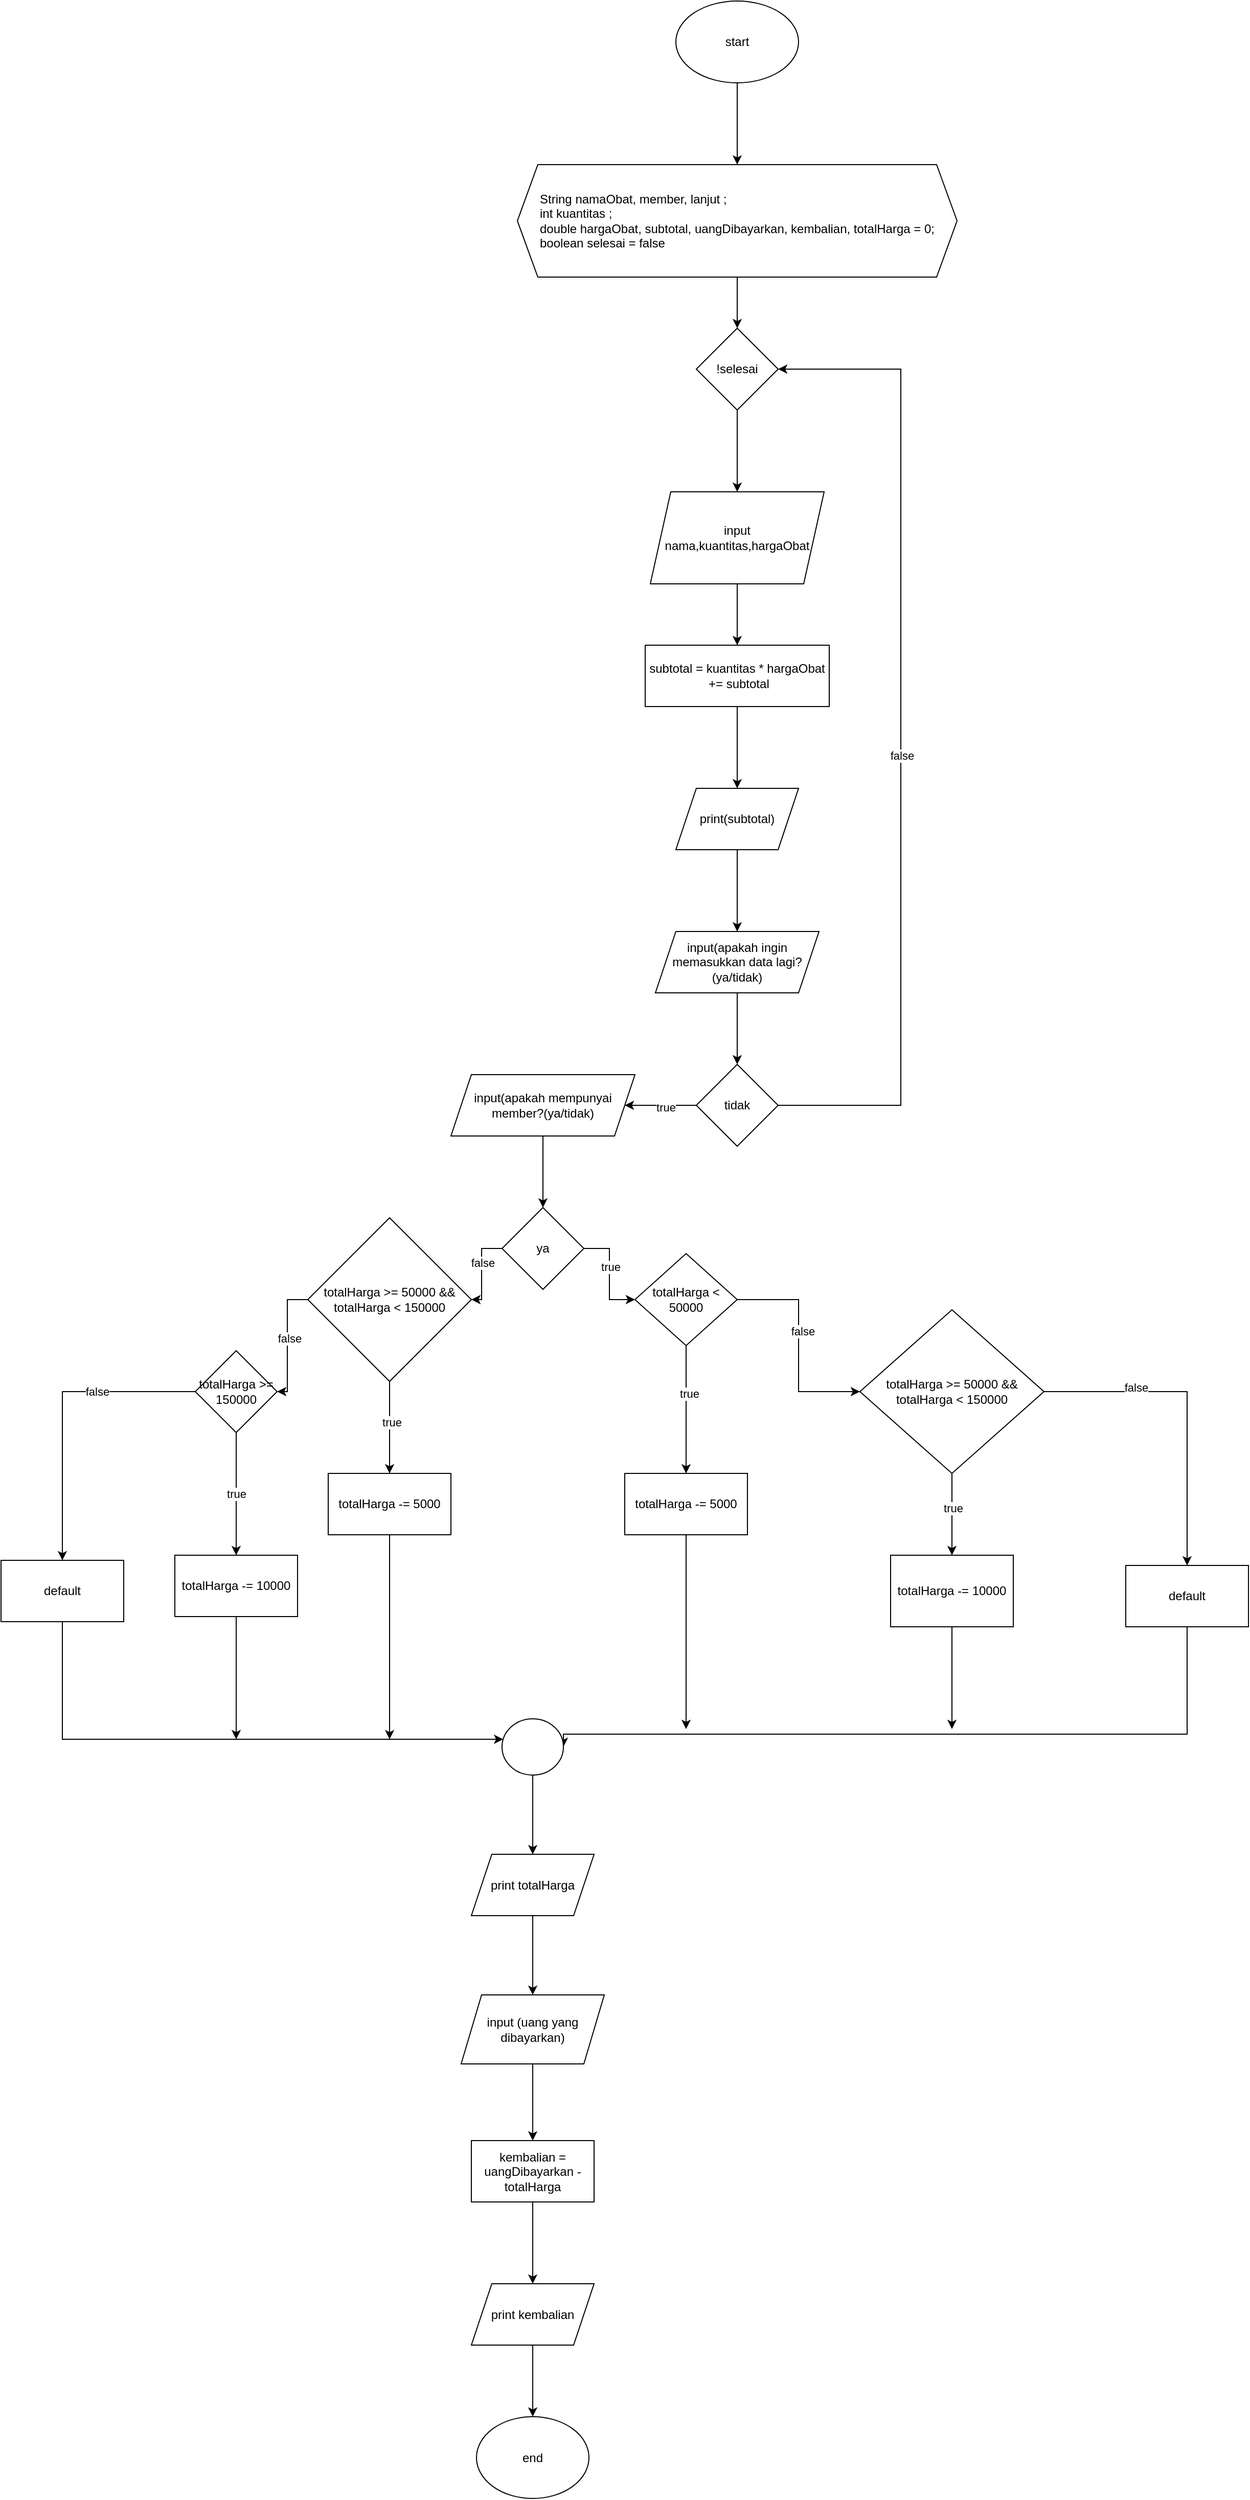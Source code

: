 <mxfile version="22.0.8" type="device">
  <diagram name="Page-1" id="4wsVqw2DCvwK5wkOLlbW">
    <mxGraphModel dx="2533" dy="924" grid="1" gridSize="10" guides="1" tooltips="1" connect="1" arrows="1" fold="1" page="1" pageScale="1" pageWidth="827" pageHeight="1169" math="0" shadow="0">
      <root>
        <mxCell id="0" />
        <mxCell id="1" parent="0" />
        <mxCell id="X6D9iNevbog___nyGTyk-3" value="" style="edgeStyle=orthogonalEdgeStyle;rounded=0;orthogonalLoop=1;jettySize=auto;html=1;" parent="1" source="X6D9iNevbog___nyGTyk-1" target="X6D9iNevbog___nyGTyk-2" edge="1">
          <mxGeometry relative="1" as="geometry" />
        </mxCell>
        <mxCell id="X6D9iNevbog___nyGTyk-1" value="start" style="ellipse;whiteSpace=wrap;html=1;" parent="1" vertex="1">
          <mxGeometry x="150" y="40" width="120" height="80" as="geometry" />
        </mxCell>
        <mxCell id="X6D9iNevbog___nyGTyk-5" value="" style="edgeStyle=orthogonalEdgeStyle;rounded=0;orthogonalLoop=1;jettySize=auto;html=1;" parent="1" source="X6D9iNevbog___nyGTyk-2" target="X6D9iNevbog___nyGTyk-4" edge="1">
          <mxGeometry relative="1" as="geometry" />
        </mxCell>
        <mxCell id="X6D9iNevbog___nyGTyk-2" value="&lt;p style=&quot;text-align: start; margin-top: 0px; margin-bottom: 0px; line-height: 14.4px;&quot;&gt;String&amp;nbsp;&lt;span style=&quot;line-height: 14.4px;&quot;&gt;namaObat&lt;/span&gt;&lt;span style=&quot;line-height: 14.4px;&quot;&gt;, member,&amp;nbsp;&lt;/span&gt;&lt;span style=&quot;line-height: 14.4px;&quot;&gt;lanjut&lt;/span&gt;&lt;span style=&quot;line-height: 14.4px;&quot;&gt;&amp;nbsp;;&lt;/span&gt;&lt;/p&gt;&lt;p style=&quot;text-align: start; margin-top: 0px; margin-bottom: 0px; line-height: 14.4px;&quot;&gt;&lt;span style=&quot;line-height: 14.4px;&quot;&gt;int&lt;/span&gt;&lt;span style=&quot;line-height: 14.4px;&quot;&gt;&amp;nbsp;&lt;/span&gt;&lt;span style=&quot;line-height: 14.4px;&quot;&gt;kuantitas&lt;/span&gt;&lt;span style=&quot;line-height: 14.4px;&quot;&gt;&amp;nbsp;;&lt;/span&gt;&lt;/p&gt;&lt;p style=&quot;text-align: start; margin-top: 0px; margin-bottom: 0px; line-height: 14.4px;&quot;&gt;&lt;span style=&quot;line-height: 14.4px;&quot;&gt;double&amp;nbsp;&lt;/span&gt;&lt;span style=&quot;line-height: 14.4px;&quot;&gt;hargaObat&lt;/span&gt;&lt;span style=&quot;line-height: 14.4px;&quot;&gt;, subtotal,&amp;nbsp;&lt;/span&gt;&lt;span style=&quot;line-height: 14.4px;&quot;&gt;uangDibayarkan&lt;/span&gt;&lt;span style=&quot;line-height: 14.4px;&quot;&gt;,&amp;nbsp;&lt;/span&gt;&lt;span style=&quot;line-height: 14.4px;&quot;&gt;kembalian&lt;/span&gt;&lt;span style=&quot;line-height: 14.4px;&quot;&gt;,&amp;nbsp;&lt;/span&gt;&lt;span style=&quot;line-height: 14.4px;&quot;&gt;totalHarga&lt;/span&gt;&lt;span style=&quot;line-height: 14.4px;&quot;&gt;&amp;nbsp;= 0;&lt;/span&gt;&lt;/p&gt;&lt;p style=&quot;text-align: start; margin-top: 0px; margin-bottom: 0px; line-height: 14.4px;&quot;&gt;&lt;span style=&quot;line-height: 14.4px;&quot;&gt;boolean&lt;/span&gt;&lt;span style=&quot;line-height: 14.4px;&quot;&gt;&amp;nbsp;&lt;/span&gt;&lt;span style=&quot;line-height: 14.4px;&quot;&gt;selesai&lt;/span&gt;&lt;span style=&quot;line-height: 14.4px;&quot;&gt;&amp;nbsp;= false&lt;/span&gt;&lt;/p&gt;" style="shape=hexagon;perimeter=hexagonPerimeter2;whiteSpace=wrap;html=1;fixedSize=1;" parent="1" vertex="1">
          <mxGeometry x="-5" y="200" width="430" height="110" as="geometry" />
        </mxCell>
        <mxCell id="X6D9iNevbog___nyGTyk-7" value="" style="edgeStyle=orthogonalEdgeStyle;rounded=0;orthogonalLoop=1;jettySize=auto;html=1;" parent="1" source="X6D9iNevbog___nyGTyk-4" target="X6D9iNevbog___nyGTyk-6" edge="1">
          <mxGeometry relative="1" as="geometry" />
        </mxCell>
        <mxCell id="X6D9iNevbog___nyGTyk-4" value="!selesai" style="rhombus;whiteSpace=wrap;html=1;" parent="1" vertex="1">
          <mxGeometry x="170" y="360" width="80" height="80" as="geometry" />
        </mxCell>
        <mxCell id="X6D9iNevbog___nyGTyk-9" value="" style="edgeStyle=orthogonalEdgeStyle;rounded=0;orthogonalLoop=1;jettySize=auto;html=1;" parent="1" source="X6D9iNevbog___nyGTyk-6" target="X6D9iNevbog___nyGTyk-8" edge="1">
          <mxGeometry relative="1" as="geometry" />
        </mxCell>
        <mxCell id="X6D9iNevbog___nyGTyk-6" value="input nama,kuantitas,hargaObat" style="shape=parallelogram;perimeter=parallelogramPerimeter;whiteSpace=wrap;html=1;fixedSize=1;" parent="1" vertex="1">
          <mxGeometry x="125" y="520" width="170" height="90" as="geometry" />
        </mxCell>
        <mxCell id="X6D9iNevbog___nyGTyk-11" value="" style="edgeStyle=orthogonalEdgeStyle;rounded=0;orthogonalLoop=1;jettySize=auto;html=1;" parent="1" source="X6D9iNevbog___nyGTyk-8" target="X6D9iNevbog___nyGTyk-10" edge="1">
          <mxGeometry relative="1" as="geometry" />
        </mxCell>
        <mxCell id="X6D9iNevbog___nyGTyk-8" value="subtotal = kuantitas * hargaObat&lt;br&gt;&amp;nbsp;+= subtotal" style="whiteSpace=wrap;html=1;" parent="1" vertex="1">
          <mxGeometry x="120" y="670" width="180" height="60" as="geometry" />
        </mxCell>
        <mxCell id="X6D9iNevbog___nyGTyk-13" value="" style="edgeStyle=orthogonalEdgeStyle;rounded=0;orthogonalLoop=1;jettySize=auto;html=1;" parent="1" source="X6D9iNevbog___nyGTyk-10" target="X6D9iNevbog___nyGTyk-12" edge="1">
          <mxGeometry relative="1" as="geometry" />
        </mxCell>
        <mxCell id="X6D9iNevbog___nyGTyk-10" value="print(subtotal)" style="shape=parallelogram;perimeter=parallelogramPerimeter;whiteSpace=wrap;html=1;fixedSize=1;" parent="1" vertex="1">
          <mxGeometry x="150" y="810" width="120" height="60" as="geometry" />
        </mxCell>
        <mxCell id="X6D9iNevbog___nyGTyk-15" value="" style="edgeStyle=orthogonalEdgeStyle;rounded=0;orthogonalLoop=1;jettySize=auto;html=1;" parent="1" source="X6D9iNevbog___nyGTyk-12" target="X6D9iNevbog___nyGTyk-14" edge="1">
          <mxGeometry relative="1" as="geometry" />
        </mxCell>
        <mxCell id="X6D9iNevbog___nyGTyk-12" value="input(apakah ingin memasukkan data lagi?(ya/tidak)" style="shape=parallelogram;perimeter=parallelogramPerimeter;whiteSpace=wrap;html=1;fixedSize=1;" parent="1" vertex="1">
          <mxGeometry x="130" y="950" width="160" height="60" as="geometry" />
        </mxCell>
        <mxCell id="X6D9iNevbog___nyGTyk-17" value="" style="edgeStyle=orthogonalEdgeStyle;rounded=0;orthogonalLoop=1;jettySize=auto;html=1;" parent="1" source="X6D9iNevbog___nyGTyk-14" target="X6D9iNevbog___nyGTyk-16" edge="1">
          <mxGeometry relative="1" as="geometry" />
        </mxCell>
        <mxCell id="X6D9iNevbog___nyGTyk-66" value="true" style="edgeLabel;html=1;align=center;verticalAlign=middle;resizable=0;points=[];" parent="X6D9iNevbog___nyGTyk-17" vertex="1" connectable="0">
          <mxGeometry x="-0.146" y="2" relative="1" as="geometry">
            <mxPoint as="offset" />
          </mxGeometry>
        </mxCell>
        <mxCell id="X6D9iNevbog___nyGTyk-40" style="edgeStyle=orthogonalEdgeStyle;rounded=0;orthogonalLoop=1;jettySize=auto;html=1;entryX=1;entryY=0.5;entryDx=0;entryDy=0;" parent="1" source="X6D9iNevbog___nyGTyk-14" target="X6D9iNevbog___nyGTyk-4" edge="1">
          <mxGeometry relative="1" as="geometry">
            <Array as="points">
              <mxPoint x="370" y="1120" />
              <mxPoint x="370" y="400" />
            </Array>
          </mxGeometry>
        </mxCell>
        <mxCell id="X6D9iNevbog___nyGTyk-67" value="false" style="edgeLabel;html=1;align=center;verticalAlign=middle;resizable=0;points=[];" parent="X6D9iNevbog___nyGTyk-40" vertex="1" connectable="0">
          <mxGeometry x="-0.038" y="-1" relative="1" as="geometry">
            <mxPoint as="offset" />
          </mxGeometry>
        </mxCell>
        <mxCell id="X6D9iNevbog___nyGTyk-14" value="tidak" style="rhombus;whiteSpace=wrap;html=1;" parent="1" vertex="1">
          <mxGeometry x="170" y="1080" width="80" height="80" as="geometry" />
        </mxCell>
        <mxCell id="X6D9iNevbog___nyGTyk-19" value="" style="edgeStyle=orthogonalEdgeStyle;rounded=0;orthogonalLoop=1;jettySize=auto;html=1;" parent="1" source="X6D9iNevbog___nyGTyk-16" target="X6D9iNevbog___nyGTyk-18" edge="1">
          <mxGeometry relative="1" as="geometry" />
        </mxCell>
        <mxCell id="X6D9iNevbog___nyGTyk-16" value="input(apakah mempunyai member?(ya/tidak)" style="shape=parallelogram;perimeter=parallelogramPerimeter;whiteSpace=wrap;html=1;fixedSize=1;" parent="1" vertex="1">
          <mxGeometry x="-70" y="1090" width="180" height="60" as="geometry" />
        </mxCell>
        <mxCell id="X6D9iNevbog___nyGTyk-21" value="" style="edgeStyle=orthogonalEdgeStyle;rounded=0;orthogonalLoop=1;jettySize=auto;html=1;" parent="1" source="X6D9iNevbog___nyGTyk-18" target="X6D9iNevbog___nyGTyk-20" edge="1">
          <mxGeometry relative="1" as="geometry" />
        </mxCell>
        <mxCell id="X6D9iNevbog___nyGTyk-68" value="false" style="edgeLabel;html=1;align=center;verticalAlign=middle;resizable=0;points=[];" parent="X6D9iNevbog___nyGTyk-21" vertex="1" connectable="0">
          <mxGeometry x="-0.162" y="1" relative="1" as="geometry">
            <mxPoint as="offset" />
          </mxGeometry>
        </mxCell>
        <mxCell id="X6D9iNevbog___nyGTyk-23" value="" style="edgeStyle=orthogonalEdgeStyle;rounded=0;orthogonalLoop=1;jettySize=auto;html=1;" parent="1" source="X6D9iNevbog___nyGTyk-18" target="X6D9iNevbog___nyGTyk-22" edge="1">
          <mxGeometry relative="1" as="geometry" />
        </mxCell>
        <mxCell id="X6D9iNevbog___nyGTyk-69" value="true" style="edgeLabel;html=1;align=center;verticalAlign=middle;resizable=0;points=[];" parent="X6D9iNevbog___nyGTyk-23" vertex="1" connectable="0">
          <mxGeometry x="-0.152" y="1" relative="1" as="geometry">
            <mxPoint as="offset" />
          </mxGeometry>
        </mxCell>
        <mxCell id="X6D9iNevbog___nyGTyk-18" value="ya" style="rhombus;whiteSpace=wrap;html=1;" parent="1" vertex="1">
          <mxGeometry x="-20" y="1220" width="80" height="80" as="geometry" />
        </mxCell>
        <mxCell id="X6D9iNevbog___nyGTyk-25" value="" style="edgeStyle=orthogonalEdgeStyle;rounded=0;orthogonalLoop=1;jettySize=auto;html=1;" parent="1" source="X6D9iNevbog___nyGTyk-20" target="X6D9iNevbog___nyGTyk-24" edge="1">
          <mxGeometry relative="1" as="geometry" />
        </mxCell>
        <mxCell id="X6D9iNevbog___nyGTyk-74" value="false" style="edgeLabel;html=1;align=center;verticalAlign=middle;resizable=0;points=[];" parent="X6D9iNevbog___nyGTyk-25" vertex="1" connectable="0">
          <mxGeometry x="-0.036" y="2" relative="1" as="geometry">
            <mxPoint as="offset" />
          </mxGeometry>
        </mxCell>
        <mxCell id="X6D9iNevbog___nyGTyk-27" value="" style="edgeStyle=orthogonalEdgeStyle;rounded=0;orthogonalLoop=1;jettySize=auto;html=1;" parent="1" source="X6D9iNevbog___nyGTyk-20" target="X6D9iNevbog___nyGTyk-26" edge="1">
          <mxGeometry relative="1" as="geometry" />
        </mxCell>
        <mxCell id="X6D9iNevbog___nyGTyk-76" value="true" style="edgeLabel;html=1;align=center;verticalAlign=middle;resizable=0;points=[];" parent="X6D9iNevbog___nyGTyk-27" vertex="1" connectable="0">
          <mxGeometry x="-0.117" y="2" relative="1" as="geometry">
            <mxPoint as="offset" />
          </mxGeometry>
        </mxCell>
        <mxCell id="X6D9iNevbog___nyGTyk-20" value="totalHarga &amp;gt;= 50000 &amp;amp;&amp;amp; totalHarga &amp;lt; 150000" style="rhombus;whiteSpace=wrap;html=1;" parent="1" vertex="1">
          <mxGeometry x="-210" y="1230" width="160" height="160" as="geometry" />
        </mxCell>
        <mxCell id="X6D9iNevbog___nyGTyk-33" value="" style="edgeStyle=orthogonalEdgeStyle;rounded=0;orthogonalLoop=1;jettySize=auto;html=1;" parent="1" source="X6D9iNevbog___nyGTyk-22" target="X6D9iNevbog___nyGTyk-32" edge="1">
          <mxGeometry relative="1" as="geometry" />
        </mxCell>
        <mxCell id="X6D9iNevbog___nyGTyk-70" value="true" style="edgeLabel;html=1;align=center;verticalAlign=middle;resizable=0;points=[];" parent="X6D9iNevbog___nyGTyk-33" vertex="1" connectable="0">
          <mxGeometry x="-0.246" y="3" relative="1" as="geometry">
            <mxPoint as="offset" />
          </mxGeometry>
        </mxCell>
        <mxCell id="X6D9iNevbog___nyGTyk-35" value="" style="edgeStyle=orthogonalEdgeStyle;rounded=0;orthogonalLoop=1;jettySize=auto;html=1;" parent="1" source="X6D9iNevbog___nyGTyk-22" target="X6D9iNevbog___nyGTyk-34" edge="1">
          <mxGeometry relative="1" as="geometry" />
        </mxCell>
        <mxCell id="X6D9iNevbog___nyGTyk-71" value="false" style="edgeLabel;html=1;align=center;verticalAlign=middle;resizable=0;points=[];" parent="X6D9iNevbog___nyGTyk-35" vertex="1" connectable="0">
          <mxGeometry x="-0.132" y="4" relative="1" as="geometry">
            <mxPoint as="offset" />
          </mxGeometry>
        </mxCell>
        <mxCell id="X6D9iNevbog___nyGTyk-22" value="totalHarga &amp;lt; 50000" style="rhombus;whiteSpace=wrap;html=1;" parent="1" vertex="1">
          <mxGeometry x="110" y="1265" width="100" height="90" as="geometry" />
        </mxCell>
        <mxCell id="X6D9iNevbog___nyGTyk-29" value="true" style="edgeStyle=orthogonalEdgeStyle;rounded=0;orthogonalLoop=1;jettySize=auto;html=1;" parent="1" source="X6D9iNevbog___nyGTyk-24" target="X6D9iNevbog___nyGTyk-28" edge="1">
          <mxGeometry relative="1" as="geometry" />
        </mxCell>
        <mxCell id="X6D9iNevbog___nyGTyk-31" value="" style="edgeStyle=orthogonalEdgeStyle;rounded=0;orthogonalLoop=1;jettySize=auto;html=1;" parent="1" source="X6D9iNevbog___nyGTyk-24" target="X6D9iNevbog___nyGTyk-30" edge="1">
          <mxGeometry relative="1" as="geometry" />
        </mxCell>
        <mxCell id="X6D9iNevbog___nyGTyk-75" value="false" style="edgeLabel;html=1;align=center;verticalAlign=middle;resizable=0;points=[];" parent="X6D9iNevbog___nyGTyk-31" vertex="1" connectable="0">
          <mxGeometry x="-0.348" relative="1" as="geometry">
            <mxPoint as="offset" />
          </mxGeometry>
        </mxCell>
        <mxCell id="X6D9iNevbog___nyGTyk-24" value="totalHarga &amp;gt;= 150000" style="rhombus;whiteSpace=wrap;html=1;" parent="1" vertex="1">
          <mxGeometry x="-320" y="1360" width="80" height="80" as="geometry" />
        </mxCell>
        <mxCell id="X6D9iNevbog___nyGTyk-48" style="edgeStyle=orthogonalEdgeStyle;rounded=0;orthogonalLoop=1;jettySize=auto;html=1;" parent="1" source="X6D9iNevbog___nyGTyk-26" edge="1">
          <mxGeometry relative="1" as="geometry">
            <mxPoint x="-130" y="1740" as="targetPoint" />
          </mxGeometry>
        </mxCell>
        <mxCell id="X6D9iNevbog___nyGTyk-26" value="totalHarga -= 5000" style="whiteSpace=wrap;html=1;" parent="1" vertex="1">
          <mxGeometry x="-190" y="1480" width="120" height="60" as="geometry" />
        </mxCell>
        <mxCell id="X6D9iNevbog___nyGTyk-47" style="edgeStyle=orthogonalEdgeStyle;rounded=0;orthogonalLoop=1;jettySize=auto;html=1;" parent="1" source="X6D9iNevbog___nyGTyk-28" edge="1">
          <mxGeometry relative="1" as="geometry">
            <mxPoint x="-280" y="1740" as="targetPoint" />
          </mxGeometry>
        </mxCell>
        <mxCell id="X6D9iNevbog___nyGTyk-28" value="totalHarga -= 10000" style="whiteSpace=wrap;html=1;" parent="1" vertex="1">
          <mxGeometry x="-340" y="1560" width="120" height="60" as="geometry" />
        </mxCell>
        <mxCell id="X6D9iNevbog___nyGTyk-46" value="" style="edgeStyle=orthogonalEdgeStyle;rounded=0;orthogonalLoop=1;jettySize=auto;html=1;" parent="1" source="X6D9iNevbog___nyGTyk-30" target="X6D9iNevbog___nyGTyk-45" edge="1">
          <mxGeometry relative="1" as="geometry">
            <Array as="points">
              <mxPoint x="-450" y="1740" />
            </Array>
          </mxGeometry>
        </mxCell>
        <mxCell id="X6D9iNevbog___nyGTyk-30" value="default" style="whiteSpace=wrap;html=1;" parent="1" vertex="1">
          <mxGeometry x="-510" y="1565" width="120" height="60" as="geometry" />
        </mxCell>
        <mxCell id="X6D9iNevbog___nyGTyk-54" style="edgeStyle=orthogonalEdgeStyle;rounded=0;orthogonalLoop=1;jettySize=auto;html=1;" parent="1" source="X6D9iNevbog___nyGTyk-32" edge="1">
          <mxGeometry relative="1" as="geometry">
            <mxPoint x="160" y="1730" as="targetPoint" />
          </mxGeometry>
        </mxCell>
        <mxCell id="X6D9iNevbog___nyGTyk-32" value="totalHarga -= 5000" style="whiteSpace=wrap;html=1;" parent="1" vertex="1">
          <mxGeometry x="100" y="1480" width="120" height="60" as="geometry" />
        </mxCell>
        <mxCell id="X6D9iNevbog___nyGTyk-37" value="" style="edgeStyle=orthogonalEdgeStyle;rounded=0;orthogonalLoop=1;jettySize=auto;html=1;" parent="1" source="X6D9iNevbog___nyGTyk-34" target="X6D9iNevbog___nyGTyk-36" edge="1">
          <mxGeometry relative="1" as="geometry" />
        </mxCell>
        <mxCell id="X6D9iNevbog___nyGTyk-72" value="true" style="edgeLabel;html=1;align=center;verticalAlign=middle;resizable=0;points=[];" parent="X6D9iNevbog___nyGTyk-37" vertex="1" connectable="0">
          <mxGeometry x="-0.162" y="1" relative="1" as="geometry">
            <mxPoint as="offset" />
          </mxGeometry>
        </mxCell>
        <mxCell id="X6D9iNevbog___nyGTyk-39" value="" style="edgeStyle=orthogonalEdgeStyle;rounded=0;orthogonalLoop=1;jettySize=auto;html=1;" parent="1" source="X6D9iNevbog___nyGTyk-34" target="X6D9iNevbog___nyGTyk-38" edge="1">
          <mxGeometry relative="1" as="geometry" />
        </mxCell>
        <mxCell id="X6D9iNevbog___nyGTyk-73" value="false" style="edgeLabel;html=1;align=center;verticalAlign=middle;resizable=0;points=[];" parent="X6D9iNevbog___nyGTyk-39" vertex="1" connectable="0">
          <mxGeometry x="-0.419" y="4" relative="1" as="geometry">
            <mxPoint as="offset" />
          </mxGeometry>
        </mxCell>
        <mxCell id="X6D9iNevbog___nyGTyk-34" value="totalHarga &amp;gt;= 50000 &amp;amp;&amp;amp; totalHarga &amp;lt; 150000" style="rhombus;whiteSpace=wrap;html=1;" parent="1" vertex="1">
          <mxGeometry x="330" y="1320" width="180" height="160" as="geometry" />
        </mxCell>
        <mxCell id="X6D9iNevbog___nyGTyk-53" style="edgeStyle=orthogonalEdgeStyle;rounded=0;orthogonalLoop=1;jettySize=auto;html=1;" parent="1" source="X6D9iNevbog___nyGTyk-36" edge="1">
          <mxGeometry relative="1" as="geometry">
            <mxPoint x="420" y="1730" as="targetPoint" />
          </mxGeometry>
        </mxCell>
        <mxCell id="X6D9iNevbog___nyGTyk-36" value="totalHarga -= 10000" style="whiteSpace=wrap;html=1;" parent="1" vertex="1">
          <mxGeometry x="360" y="1560" width="120" height="70" as="geometry" />
        </mxCell>
        <mxCell id="X6D9iNevbog___nyGTyk-49" style="edgeStyle=orthogonalEdgeStyle;rounded=0;orthogonalLoop=1;jettySize=auto;html=1;entryX=1;entryY=0.5;entryDx=0;entryDy=0;" parent="1" source="X6D9iNevbog___nyGTyk-38" target="X6D9iNevbog___nyGTyk-45" edge="1">
          <mxGeometry relative="1" as="geometry">
            <Array as="points">
              <mxPoint x="650" y="1735" />
            </Array>
          </mxGeometry>
        </mxCell>
        <mxCell id="X6D9iNevbog___nyGTyk-38" value="default" style="whiteSpace=wrap;html=1;" parent="1" vertex="1">
          <mxGeometry x="590" y="1570" width="120" height="60" as="geometry" />
        </mxCell>
        <mxCell id="X6D9iNevbog___nyGTyk-56" value="" style="edgeStyle=orthogonalEdgeStyle;rounded=0;orthogonalLoop=1;jettySize=auto;html=1;" parent="1" source="X6D9iNevbog___nyGTyk-45" target="X6D9iNevbog___nyGTyk-55" edge="1">
          <mxGeometry relative="1" as="geometry" />
        </mxCell>
        <mxCell id="X6D9iNevbog___nyGTyk-45" value="" style="ellipse;whiteSpace=wrap;html=1;" parent="1" vertex="1">
          <mxGeometry x="-20" y="1720" width="60" height="55" as="geometry" />
        </mxCell>
        <mxCell id="X6D9iNevbog___nyGTyk-58" value="" style="edgeStyle=orthogonalEdgeStyle;rounded=0;orthogonalLoop=1;jettySize=auto;html=1;" parent="1" source="X6D9iNevbog___nyGTyk-55" target="X6D9iNevbog___nyGTyk-57" edge="1">
          <mxGeometry relative="1" as="geometry" />
        </mxCell>
        <mxCell id="X6D9iNevbog___nyGTyk-55" value="print totalHarga" style="shape=parallelogram;perimeter=parallelogramPerimeter;whiteSpace=wrap;html=1;fixedSize=1;" parent="1" vertex="1">
          <mxGeometry x="-50" y="1852.5" width="120" height="60" as="geometry" />
        </mxCell>
        <mxCell id="X6D9iNevbog___nyGTyk-60" value="" style="edgeStyle=orthogonalEdgeStyle;rounded=0;orthogonalLoop=1;jettySize=auto;html=1;" parent="1" source="X6D9iNevbog___nyGTyk-57" target="X6D9iNevbog___nyGTyk-59" edge="1">
          <mxGeometry relative="1" as="geometry" />
        </mxCell>
        <mxCell id="X6D9iNevbog___nyGTyk-57" value="input (uang yang dibayarkan)" style="shape=parallelogram;perimeter=parallelogramPerimeter;whiteSpace=wrap;html=1;fixedSize=1;" parent="1" vertex="1">
          <mxGeometry x="-60" y="1990" width="140" height="67.5" as="geometry" />
        </mxCell>
        <mxCell id="X6D9iNevbog___nyGTyk-62" value="" style="edgeStyle=orthogonalEdgeStyle;rounded=0;orthogonalLoop=1;jettySize=auto;html=1;" parent="1" source="X6D9iNevbog___nyGTyk-59" target="X6D9iNevbog___nyGTyk-61" edge="1">
          <mxGeometry relative="1" as="geometry" />
        </mxCell>
        <mxCell id="X6D9iNevbog___nyGTyk-59" value="kembalian = uangDibayarkan - totalHarga" style="whiteSpace=wrap;html=1;" parent="1" vertex="1">
          <mxGeometry x="-50" y="2132.5" width="120" height="60" as="geometry" />
        </mxCell>
        <mxCell id="X6D9iNevbog___nyGTyk-64" value="" style="edgeStyle=orthogonalEdgeStyle;rounded=0;orthogonalLoop=1;jettySize=auto;html=1;" parent="1" source="X6D9iNevbog___nyGTyk-61" target="X6D9iNevbog___nyGTyk-63" edge="1">
          <mxGeometry relative="1" as="geometry" />
        </mxCell>
        <mxCell id="X6D9iNevbog___nyGTyk-61" value="print kembalian" style="shape=parallelogram;perimeter=parallelogramPerimeter;whiteSpace=wrap;html=1;fixedSize=1;" parent="1" vertex="1">
          <mxGeometry x="-50" y="2272.5" width="120" height="60" as="geometry" />
        </mxCell>
        <mxCell id="X6D9iNevbog___nyGTyk-63" value="end" style="ellipse;whiteSpace=wrap;html=1;" parent="1" vertex="1">
          <mxGeometry x="-45" y="2402.5" width="110" height="80" as="geometry" />
        </mxCell>
      </root>
    </mxGraphModel>
  </diagram>
</mxfile>
